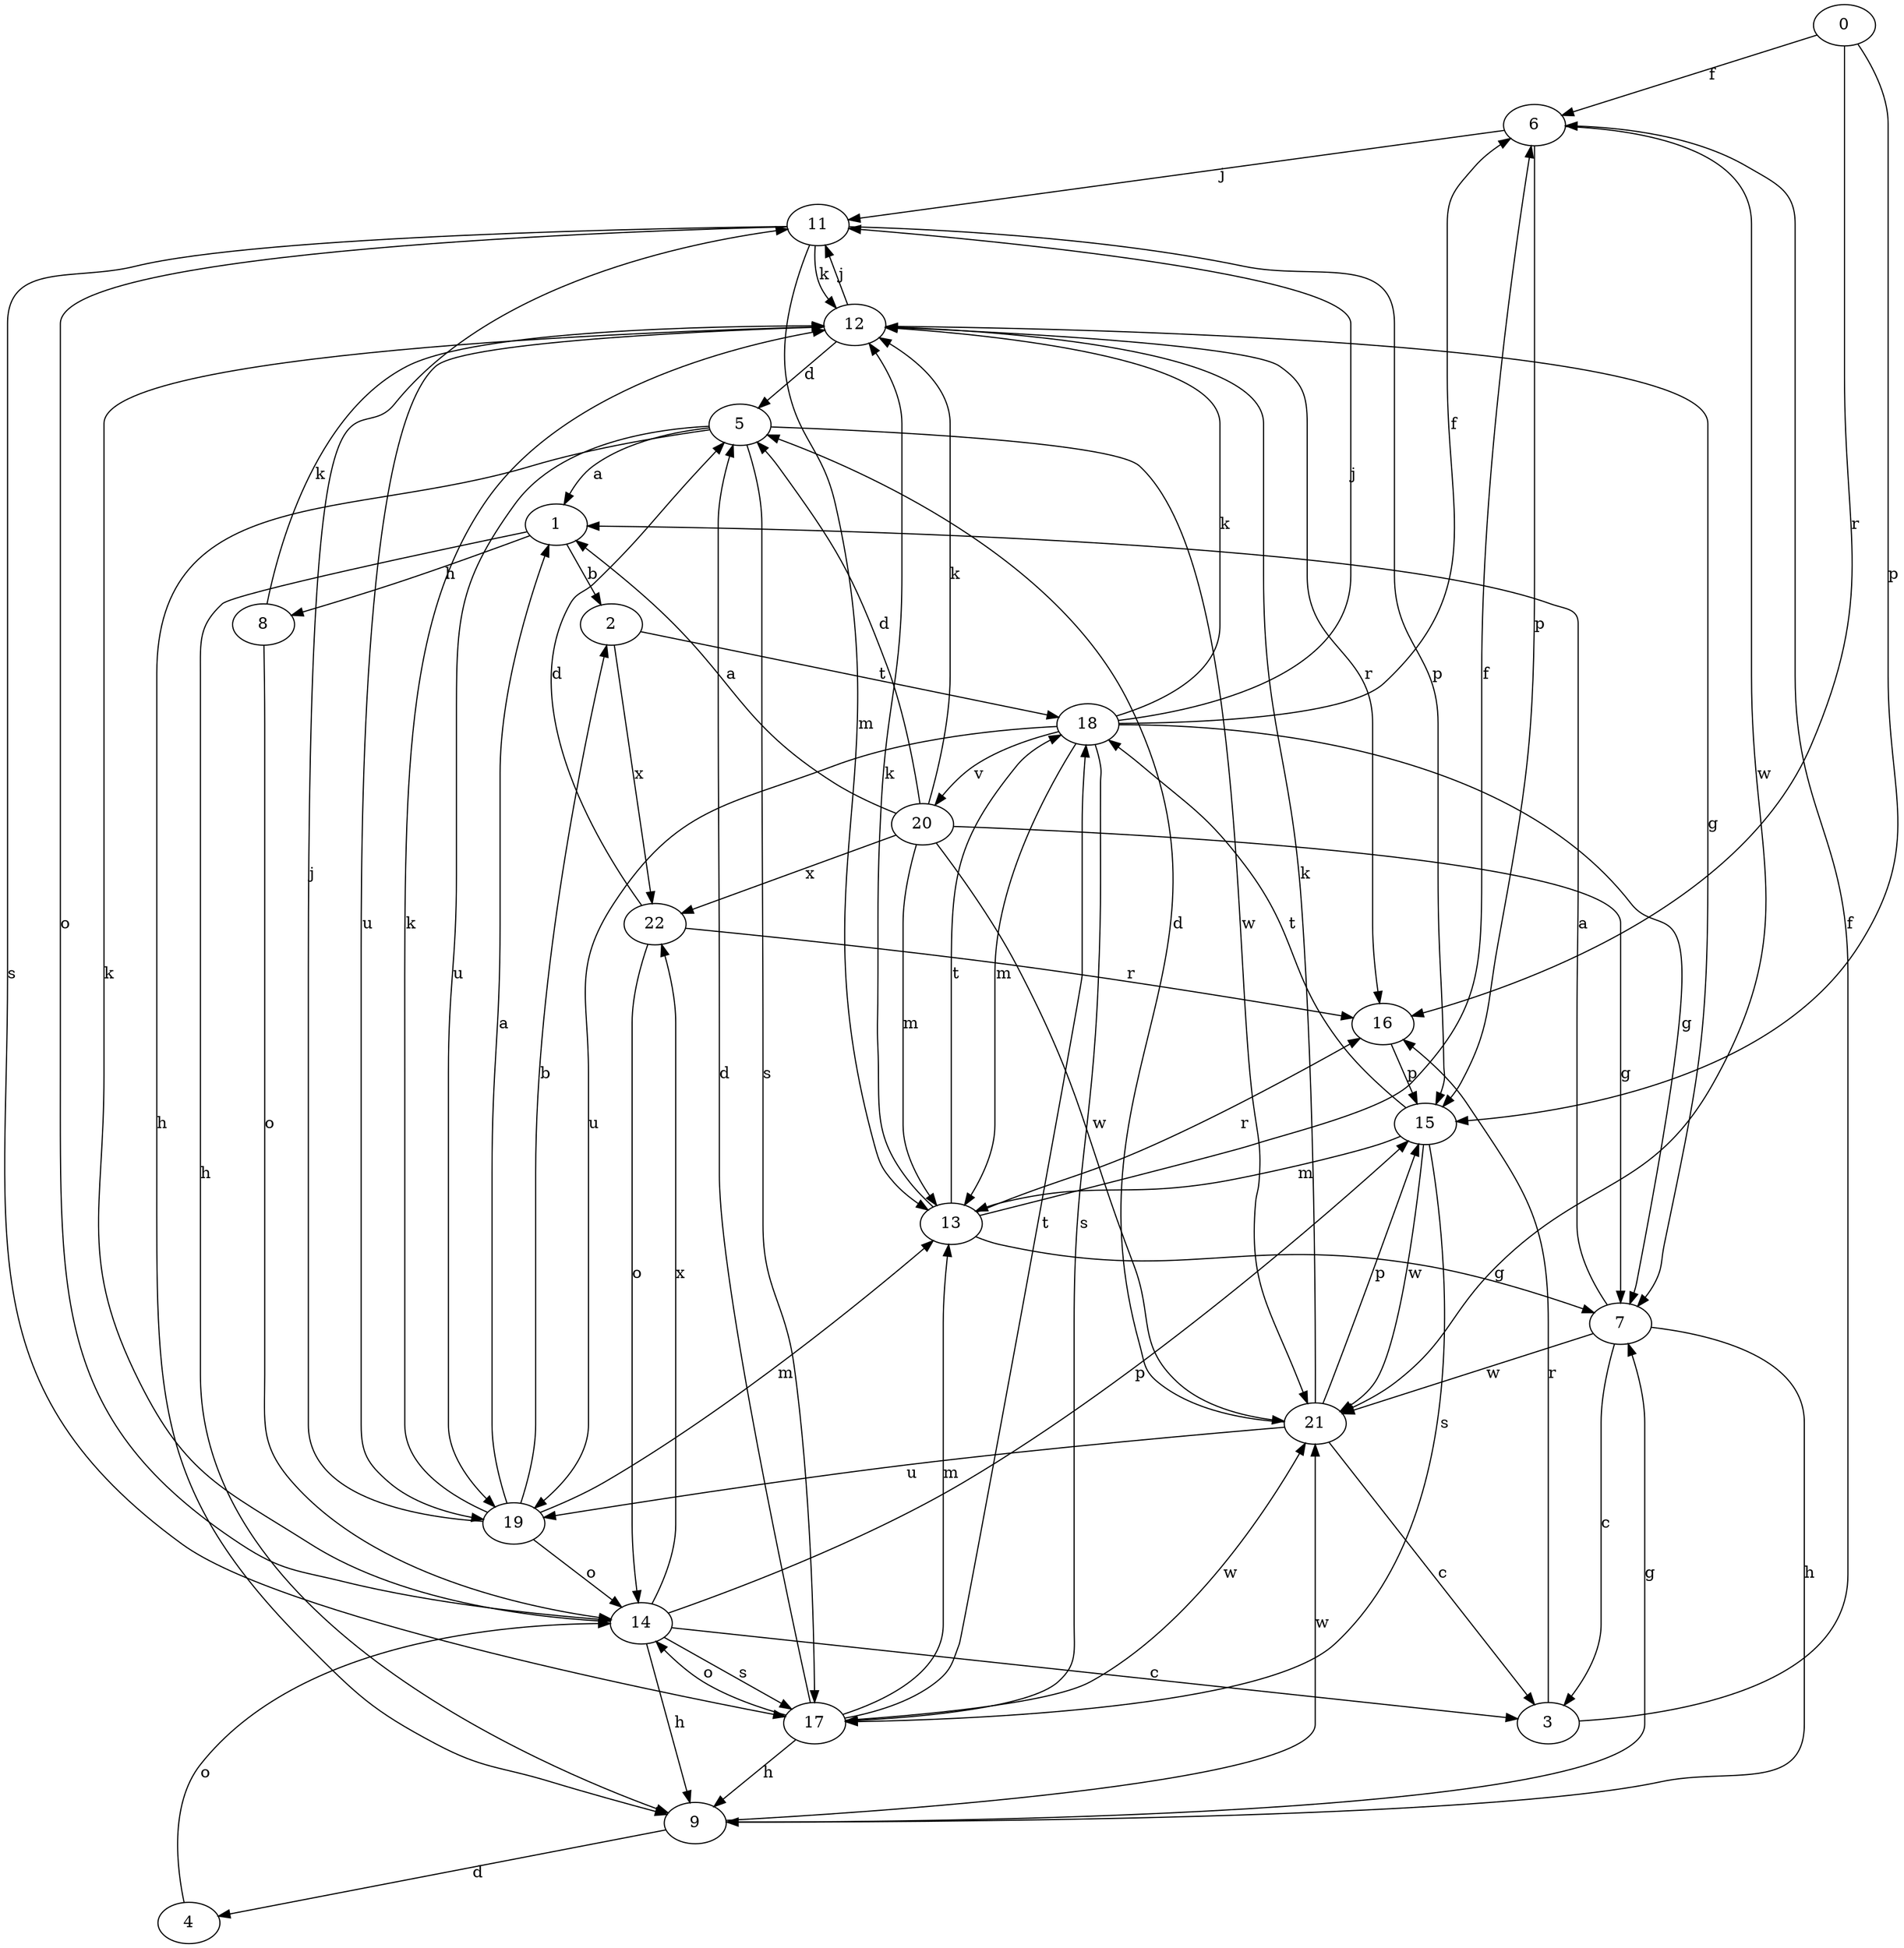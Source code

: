 strict digraph  {
0;
1;
2;
3;
4;
5;
6;
7;
8;
9;
11;
12;
13;
14;
15;
16;
17;
18;
19;
20;
21;
22;
0 -> 6  [label=f];
0 -> 15  [label=p];
0 -> 16  [label=r];
1 -> 2  [label=b];
1 -> 8  [label=h];
1 -> 9  [label=h];
2 -> 18  [label=t];
2 -> 22  [label=x];
3 -> 6  [label=f];
3 -> 16  [label=r];
4 -> 14  [label=o];
5 -> 1  [label=a];
5 -> 9  [label=h];
5 -> 17  [label=s];
5 -> 19  [label=u];
5 -> 21  [label=w];
6 -> 11  [label=j];
6 -> 15  [label=p];
6 -> 21  [label=w];
7 -> 1  [label=a];
7 -> 3  [label=c];
7 -> 9  [label=h];
7 -> 21  [label=w];
8 -> 12  [label=k];
8 -> 14  [label=o];
9 -> 4  [label=d];
9 -> 7  [label=g];
9 -> 21  [label=w];
11 -> 12  [label=k];
11 -> 13  [label=m];
11 -> 14  [label=o];
11 -> 15  [label=p];
11 -> 17  [label=s];
12 -> 5  [label=d];
12 -> 7  [label=g];
12 -> 11  [label=j];
12 -> 16  [label=r];
12 -> 19  [label=u];
13 -> 6  [label=f];
13 -> 7  [label=g];
13 -> 12  [label=k];
13 -> 16  [label=r];
13 -> 18  [label=t];
14 -> 3  [label=c];
14 -> 9  [label=h];
14 -> 12  [label=k];
14 -> 15  [label=p];
14 -> 17  [label=s];
14 -> 22  [label=x];
15 -> 13  [label=m];
15 -> 17  [label=s];
15 -> 18  [label=t];
15 -> 21  [label=w];
16 -> 15  [label=p];
17 -> 5  [label=d];
17 -> 9  [label=h];
17 -> 13  [label=m];
17 -> 14  [label=o];
17 -> 18  [label=t];
17 -> 21  [label=w];
18 -> 6  [label=f];
18 -> 7  [label=g];
18 -> 11  [label=j];
18 -> 12  [label=k];
18 -> 13  [label=m];
18 -> 17  [label=s];
18 -> 19  [label=u];
18 -> 20  [label=v];
19 -> 1  [label=a];
19 -> 2  [label=b];
19 -> 11  [label=j];
19 -> 12  [label=k];
19 -> 13  [label=m];
19 -> 14  [label=o];
20 -> 1  [label=a];
20 -> 5  [label=d];
20 -> 7  [label=g];
20 -> 12  [label=k];
20 -> 13  [label=m];
20 -> 21  [label=w];
20 -> 22  [label=x];
21 -> 3  [label=c];
21 -> 5  [label=d];
21 -> 12  [label=k];
21 -> 15  [label=p];
21 -> 19  [label=u];
22 -> 5  [label=d];
22 -> 14  [label=o];
22 -> 16  [label=r];
}
